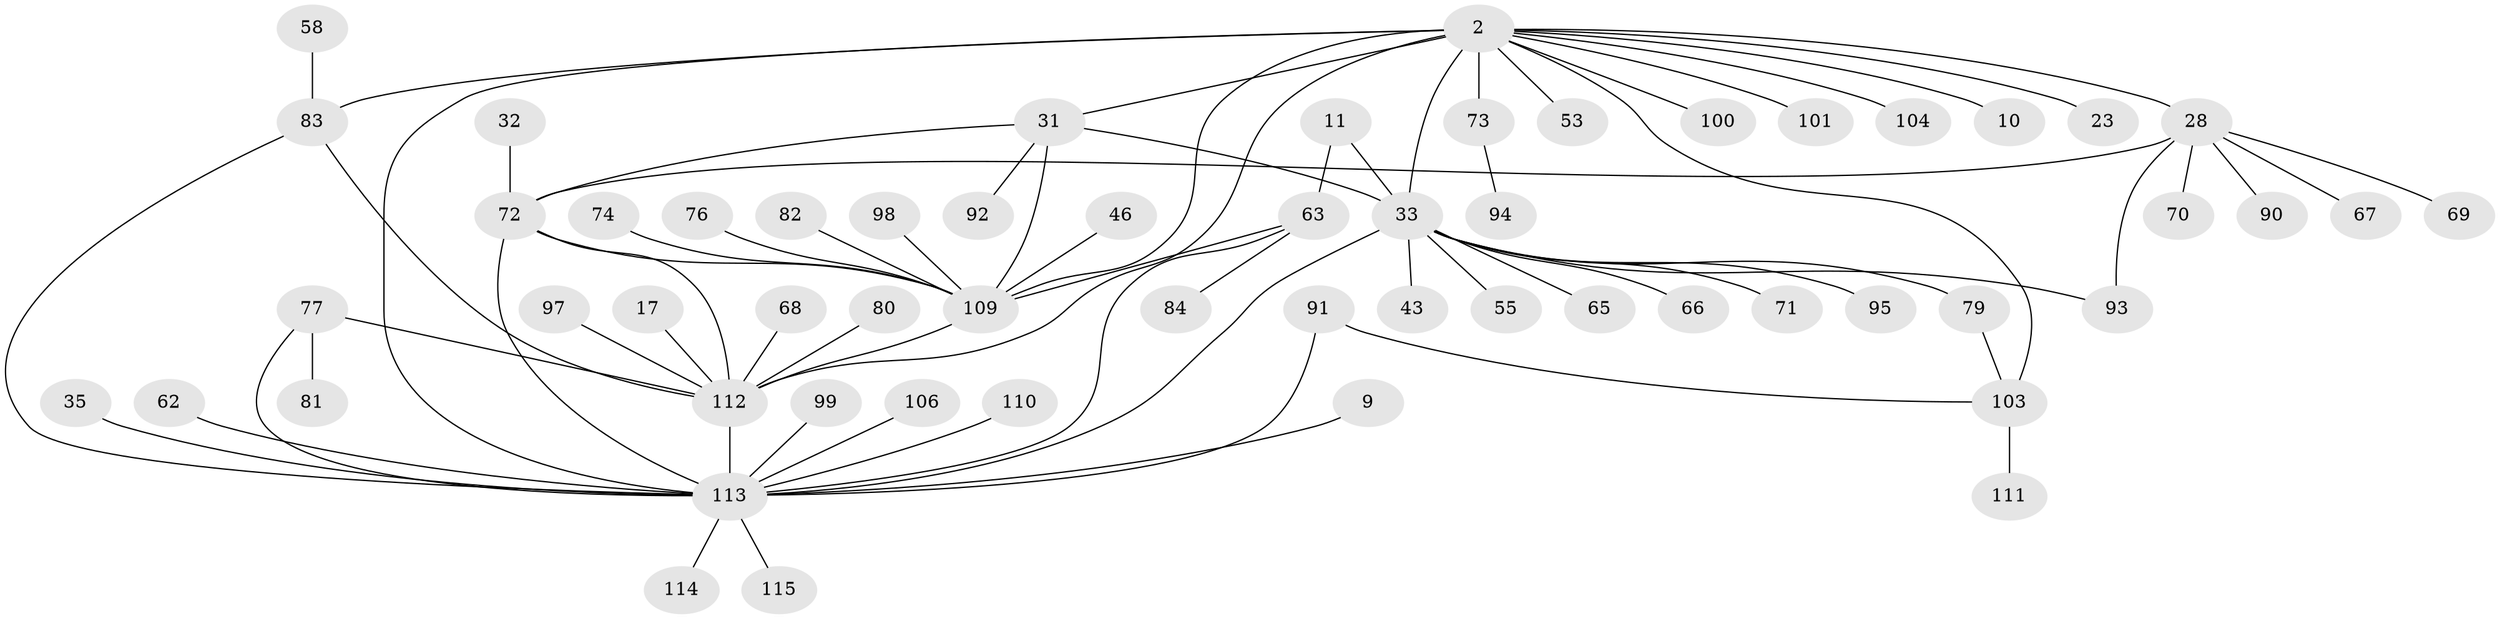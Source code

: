 // original degree distribution, {14: 0.008695652173913044, 9: 0.02608695652173913, 18: 0.008695652173913044, 10: 0.008695652173913044, 16: 0.017391304347826087, 1: 0.43478260869565216, 3: 0.16521739130434782, 2: 0.16521739130434782, 4: 0.09565217391304348, 8: 0.008695652173913044, 5: 0.02608695652173913, 11: 0.008695652173913044, 6: 0.02608695652173913}
// Generated by graph-tools (version 1.1) at 2025/51/03/04/25 21:51:58]
// undirected, 57 vertices, 73 edges
graph export_dot {
graph [start="1"]
  node [color=gray90,style=filled];
  2 [super="+1"];
  9;
  10;
  11;
  17;
  23;
  28 [super="+22+16"];
  31 [super="+21"];
  32;
  33 [super="+5"];
  35 [super="+27"];
  43;
  46;
  53;
  55;
  58;
  62;
  63 [super="+42+45"];
  65;
  66;
  67;
  68;
  69;
  70;
  71;
  72 [super="+44+64"];
  73 [super="+37"];
  74;
  76;
  77 [super="+25+34"];
  79 [super="+38"];
  80 [super="+78"];
  81;
  82;
  83 [super="+29"];
  84;
  90;
  91 [super="+75"];
  92;
  93 [super="+59"];
  94;
  95;
  97;
  98;
  99;
  100;
  101;
  103 [super="+48+60"];
  104;
  106 [super="+102"];
  109 [super="+41+40+88+89"];
  110;
  111;
  112 [super="+108+6"];
  113 [super="+49+105+56+96"];
  114;
  115;
  2 -- 53;
  2 -- 73 [weight=2];
  2 -- 109 [weight=2];
  2 -- 33 [weight=2];
  2 -- 100;
  2 -- 101;
  2 -- 104;
  2 -- 10;
  2 -- 23;
  2 -- 28;
  2 -- 113;
  2 -- 112;
  2 -- 31;
  2 -- 103 [weight=2];
  2 -- 83 [weight=2];
  9 -- 113;
  11 -- 33 [weight=2];
  11 -- 63;
  17 -- 112;
  28 -- 72 [weight=4];
  28 -- 69;
  28 -- 67;
  28 -- 70;
  28 -- 90;
  28 -- 93;
  31 -- 109 [weight=3];
  31 -- 33 [weight=2];
  31 -- 72 [weight=2];
  31 -- 92;
  32 -- 72;
  33 -- 65;
  33 -- 66;
  33 -- 71;
  33 -- 43;
  33 -- 55;
  33 -- 95;
  33 -- 79;
  33 -- 93;
  33 -- 113 [weight=6];
  35 -- 113 [weight=3];
  46 -- 109;
  58 -- 83;
  62 -- 113;
  63 -- 109 [weight=2];
  63 -- 113;
  63 -- 84;
  68 -- 112;
  72 -- 113 [weight=5];
  72 -- 109 [weight=2];
  72 -- 112;
  73 -- 94;
  74 -- 109;
  76 -- 109;
  77 -- 81;
  77 -- 113;
  77 -- 112 [weight=2];
  79 -- 103;
  80 -- 112;
  82 -- 109 [weight=2];
  83 -- 112;
  83 -- 113;
  91 -- 113;
  91 -- 103;
  97 -- 112;
  98 -- 109;
  99 -- 113;
  103 -- 111;
  106 -- 113;
  109 -- 112 [weight=6];
  110 -- 113;
  112 -- 113 [weight=2];
  113 -- 114;
  113 -- 115;
}
